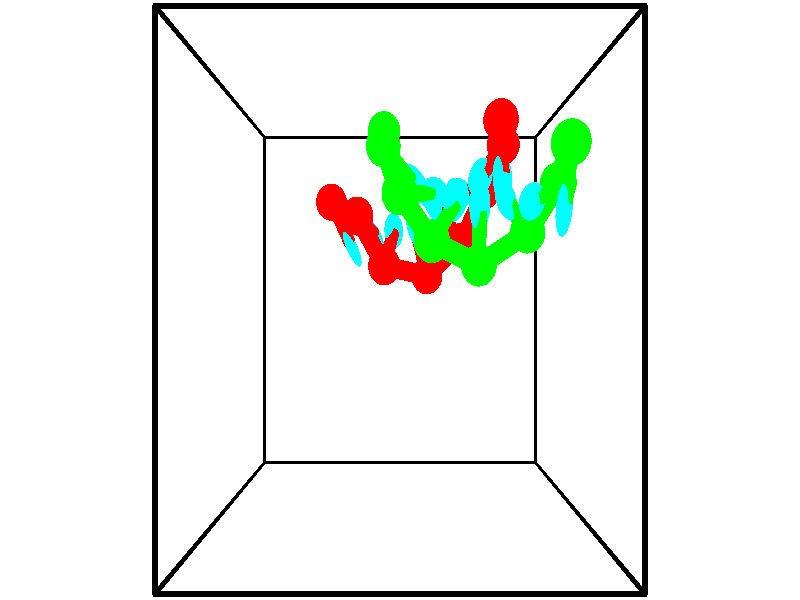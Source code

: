 // switches for output
#declare DRAW_BASES = 1; // possible values are 0, 1; only relevant for DNA ribbons
#declare DRAW_BASES_TYPE = 3; // possible values are 1, 2, 3; only relevant for DNA ribbons
#declare DRAW_FOG = 0; // set to 1 to enable fog

#include "colors.inc"

#include "transforms.inc"
background { rgb <1, 1, 1>}

#default {
   normal{
       ripples 0.25
       frequency 0.20
       turbulence 0.2
       lambda 5
   }
	finish {
		phong 0.1
		phong_size 40.
	}
}

// original window dimensions: 1024x640


// camera settings

camera {
	sky <-0, 1, 0>
	up <-0, 1, 0>
	right 1.6 * <1, 0, 0>
	location <2.5, 2.5, 11.1562>
	look_at <2.5, 2.5, 2.5>
	direction <0, 0, -8.6562>
	angle 67.0682
}


# declare cpy_camera_pos = <2.5, 2.5, 11.1562>;
# if (DRAW_FOG = 1)
fog {
	fog_type 2
	up vnormalize(cpy_camera_pos)
	color rgbt<1,1,1,0.3>
	distance 1e-5
	fog_alt 3e-3
	fog_offset 4
}
# end


// LIGHTS

# declare lum = 6;
global_settings {
	ambient_light rgb lum * <0.05, 0.05, 0.05>
	max_trace_level 15
}# declare cpy_direct_light_amount = 0.25;
light_source
{	1000 * <-1, -1, 1>,
	rgb lum * cpy_direct_light_amount
	parallel
}

light_source
{	1000 * <1, 1, -1>,
	rgb lum * cpy_direct_light_amount
	parallel
}

// strand 0

// nucleotide -1

// particle -1
sphere {
	<1.379593, 3.833138, 1.274656> 0.250000
	pigment { color rgbt <1,0,0,0> }
	no_shadow
}
cylinder {
	<1.562908, 3.489452, 1.183685>,  <1.672897, 3.283241, 1.129103>, 0.100000
	pigment { color rgbt <1,0,0,0> }
	no_shadow
}
cylinder {
	<1.562908, 3.489452, 1.183685>,  <1.379593, 3.833138, 1.274656>, 0.100000
	pigment { color rgbt <1,0,0,0> }
	no_shadow
}

// particle -1
sphere {
	<1.562908, 3.489452, 1.183685> 0.100000
	pigment { color rgbt <1,0,0,0> }
	no_shadow
}
sphere {
	0, 1
	scale<0.080000,0.200000,0.300000>
	matrix <0.887740, 0.429982, 0.164418,
		-0.043482, -0.277245, 0.959815,
		0.458287, -0.859215, -0.227426,
		1.700394, 3.231688, 1.115458>
	pigment { color rgbt <0,1,1,0> }
	no_shadow
}
cylinder {
	<1.836962, 3.583026, 1.795689>,  <1.379593, 3.833138, 1.274656>, 0.130000
	pigment { color rgbt <1,0,0,0> }
	no_shadow
}

// nucleotide -1

// particle -1
sphere {
	<1.836962, 3.583026, 1.795689> 0.250000
	pigment { color rgbt <1,0,0,0> }
	no_shadow
}
cylinder {
	<1.977905, 3.476997, 1.436672>,  <2.062471, 3.413380, 1.221262>, 0.100000
	pigment { color rgbt <1,0,0,0> }
	no_shadow
}
cylinder {
	<1.977905, 3.476997, 1.436672>,  <1.836962, 3.583026, 1.795689>, 0.100000
	pigment { color rgbt <1,0,0,0> }
	no_shadow
}

// particle -1
sphere {
	<1.977905, 3.476997, 1.436672> 0.100000
	pigment { color rgbt <1,0,0,0> }
	no_shadow
}
sphere {
	0, 1
	scale<0.080000,0.200000,0.300000>
	matrix <0.886772, 0.401107, 0.229671,
		0.299131, -0.876841, 0.376392,
		0.352358, -0.265072, -0.897542,
		2.083613, 3.397476, 1.167410>
	pigment { color rgbt <0,1,1,0> }
	no_shadow
}
cylinder {
	<2.255440, 2.938776, 1.800662>,  <1.836962, 3.583026, 1.795689>, 0.130000
	pigment { color rgbt <1,0,0,0> }
	no_shadow
}

// nucleotide -1

// particle -1
sphere {
	<2.255440, 2.938776, 1.800662> 0.250000
	pigment { color rgbt <1,0,0,0> }
	no_shadow
}
cylinder {
	<2.337841, 3.226215, 1.534977>,  <2.387282, 3.398679, 1.375566>, 0.100000
	pigment { color rgbt <1,0,0,0> }
	no_shadow
}
cylinder {
	<2.337841, 3.226215, 1.534977>,  <2.255440, 2.938776, 1.800662>, 0.100000
	pigment { color rgbt <1,0,0,0> }
	no_shadow
}

// particle -1
sphere {
	<2.337841, 3.226215, 1.534977> 0.100000
	pigment { color rgbt <1,0,0,0> }
	no_shadow
}
sphere {
	0, 1
	scale<0.080000,0.200000,0.300000>
	matrix <0.764570, 0.305436, 0.567575,
		0.610734, -0.624758, -0.486499,
		0.206003, 0.718600, -0.664212,
		2.399642, 3.441795, 1.335713>
	pigment { color rgbt <0,1,1,0> }
	no_shadow
}
cylinder {
	<2.932135, 2.826375, 1.439713>,  <2.255440, 2.938776, 1.800662>, 0.130000
	pigment { color rgbt <1,0,0,0> }
	no_shadow
}

// nucleotide -1

// particle -1
sphere {
	<2.932135, 2.826375, 1.439713> 0.250000
	pigment { color rgbt <1,0,0,0> }
	no_shadow
}
cylinder {
	<2.819939, 3.206322, 1.494961>,  <2.752621, 3.434290, 1.528109>, 0.100000
	pigment { color rgbt <1,0,0,0> }
	no_shadow
}
cylinder {
	<2.819939, 3.206322, 1.494961>,  <2.932135, 2.826375, 1.439713>, 0.100000
	pigment { color rgbt <1,0,0,0> }
	no_shadow
}

// particle -1
sphere {
	<2.819939, 3.206322, 1.494961> 0.100000
	pigment { color rgbt <1,0,0,0> }
	no_shadow
}
sphere {
	0, 1
	scale<0.080000,0.200000,0.300000>
	matrix <0.806704, 0.155305, 0.570184,
		0.520148, 0.271351, -0.809824,
		-0.280490, 0.949868, 0.138118,
		2.735792, 3.491282, 1.536396>
	pigment { color rgbt <0,1,1,0> }
	no_shadow
}
cylinder {
	<3.502060, 3.300822, 1.309538>,  <2.932135, 2.826375, 1.439713>, 0.130000
	pigment { color rgbt <1,0,0,0> }
	no_shadow
}

// nucleotide -1

// particle -1
sphere {
	<3.502060, 3.300822, 1.309538> 0.250000
	pigment { color rgbt <1,0,0,0> }
	no_shadow
}
cylinder {
	<3.251495, 3.528725, 1.522324>,  <3.101156, 3.665466, 1.649995>, 0.100000
	pigment { color rgbt <1,0,0,0> }
	no_shadow
}
cylinder {
	<3.251495, 3.528725, 1.522324>,  <3.502060, 3.300822, 1.309538>, 0.100000
	pigment { color rgbt <1,0,0,0> }
	no_shadow
}

// particle -1
sphere {
	<3.251495, 3.528725, 1.522324> 0.100000
	pigment { color rgbt <1,0,0,0> }
	no_shadow
}
sphere {
	0, 1
	scale<0.080000,0.200000,0.300000>
	matrix <0.749965, 0.254472, 0.610570,
		0.212507, 0.781423, -0.586702,
		-0.626413, 0.569757, 0.531963,
		3.063571, 3.699652, 1.681912>
	pigment { color rgbt <0,1,1,0> }
	no_shadow
}
cylinder {
	<3.887169, 3.983495, 1.414235>,  <3.502060, 3.300822, 1.309538>, 0.130000
	pigment { color rgbt <1,0,0,0> }
	no_shadow
}

// nucleotide -1

// particle -1
sphere {
	<3.887169, 3.983495, 1.414235> 0.250000
	pigment { color rgbt <1,0,0,0> }
	no_shadow
}
cylinder {
	<3.610462, 3.919113, 1.695816>,  <3.444438, 3.880484, 1.864765>, 0.100000
	pigment { color rgbt <1,0,0,0> }
	no_shadow
}
cylinder {
	<3.610462, 3.919113, 1.695816>,  <3.887169, 3.983495, 1.414235>, 0.100000
	pigment { color rgbt <1,0,0,0> }
	no_shadow
}

// particle -1
sphere {
	<3.610462, 3.919113, 1.695816> 0.100000
	pigment { color rgbt <1,0,0,0> }
	no_shadow
}
sphere {
	0, 1
	scale<0.080000,0.200000,0.300000>
	matrix <0.667067, 0.230896, 0.708314,
		-0.276547, 0.959573, -0.052358,
		-0.691768, -0.160956, 0.703953,
		3.402932, 3.870826, 1.907002>
	pigment { color rgbt <0,1,1,0> }
	no_shadow
}
cylinder {
	<4.090241, 4.489051, 1.854547>,  <3.887169, 3.983495, 1.414235>, 0.130000
	pigment { color rgbt <1,0,0,0> }
	no_shadow
}

// nucleotide -1

// particle -1
sphere {
	<4.090241, 4.489051, 1.854547> 0.250000
	pigment { color rgbt <1,0,0,0> }
	no_shadow
}
cylinder {
	<3.865097, 4.222961, 2.050777>,  <3.730011, 4.063308, 2.168516>, 0.100000
	pigment { color rgbt <1,0,0,0> }
	no_shadow
}
cylinder {
	<3.865097, 4.222961, 2.050777>,  <4.090241, 4.489051, 1.854547>, 0.100000
	pigment { color rgbt <1,0,0,0> }
	no_shadow
}

// particle -1
sphere {
	<3.865097, 4.222961, 2.050777> 0.100000
	pigment { color rgbt <1,0,0,0> }
	no_shadow
}
sphere {
	0, 1
	scale<0.080000,0.200000,0.300000>
	matrix <0.651664, 0.007953, 0.758466,
		-0.508451, 0.746601, 0.429026,
		-0.562860, -0.665224, 0.490577,
		3.696239, 4.023394, 2.197951>
	pigment { color rgbt <0,1,1,0> }
	no_shadow
}
cylinder {
	<3.939383, 4.639265, 2.552037>,  <4.090241, 4.489051, 1.854547>, 0.130000
	pigment { color rgbt <1,0,0,0> }
	no_shadow
}

// nucleotide -1

// particle -1
sphere {
	<3.939383, 4.639265, 2.552037> 0.250000
	pigment { color rgbt <1,0,0,0> }
	no_shadow
}
cylinder {
	<3.951229, 4.239552, 2.561455>,  <3.958337, 3.999723, 2.567105>, 0.100000
	pigment { color rgbt <1,0,0,0> }
	no_shadow
}
cylinder {
	<3.951229, 4.239552, 2.561455>,  <3.939383, 4.639265, 2.552037>, 0.100000
	pigment { color rgbt <1,0,0,0> }
	no_shadow
}

// particle -1
sphere {
	<3.951229, 4.239552, 2.561455> 0.100000
	pigment { color rgbt <1,0,0,0> }
	no_shadow
}
sphere {
	0, 1
	scale<0.080000,0.200000,0.300000>
	matrix <0.671133, 0.037334, 0.740396,
		-0.740745, -0.006126, 0.671758,
		0.029615, -0.999284, 0.023544,
		3.960114, 3.939766, 2.568518>
	pigment { color rgbt <0,1,1,0> }
	no_shadow
}
// strand 1

// nucleotide -1

// particle -1
sphere {
	<4.676826, 4.169566, 3.475589> 0.250000
	pigment { color rgbt <0,1,0,0> }
	no_shadow
}
cylinder {
	<4.639709, 3.773689, 3.431953>,  <4.617439, 3.536163, 3.405772>, 0.100000
	pigment { color rgbt <0,1,0,0> }
	no_shadow
}
cylinder {
	<4.639709, 3.773689, 3.431953>,  <4.676826, 4.169566, 3.475589>, 0.100000
	pigment { color rgbt <0,1,0,0> }
	no_shadow
}

// particle -1
sphere {
	<4.639709, 3.773689, 3.431953> 0.100000
	pigment { color rgbt <0,1,0,0> }
	no_shadow
}
sphere {
	0, 1
	scale<0.080000,0.200000,0.300000>
	matrix <-0.803239, 0.139149, -0.579175,
		0.588385, 0.033881, -0.807871,
		-0.092792, -0.989691, -0.109088,
		4.611872, 3.476782, 3.399227>
	pigment { color rgbt <0,1,1,0> }
	no_shadow
}
cylinder {
	<4.707517, 3.855240, 2.725730>,  <4.676826, 4.169566, 3.475589>, 0.130000
	pigment { color rgbt <0,1,0,0> }
	no_shadow
}

// nucleotide -1

// particle -1
sphere {
	<4.707517, 3.855240, 2.725730> 0.250000
	pigment { color rgbt <0,1,0,0> }
	no_shadow
}
cylinder {
	<4.445030, 3.701714, 2.985596>,  <4.287538, 3.609598, 3.141515>, 0.100000
	pigment { color rgbt <0,1,0,0> }
	no_shadow
}
cylinder {
	<4.445030, 3.701714, 2.985596>,  <4.707517, 3.855240, 2.725730>, 0.100000
	pigment { color rgbt <0,1,0,0> }
	no_shadow
}

// particle -1
sphere {
	<4.445030, 3.701714, 2.985596> 0.100000
	pigment { color rgbt <0,1,0,0> }
	no_shadow
}
sphere {
	0, 1
	scale<0.080000,0.200000,0.300000>
	matrix <-0.704056, 0.001715, -0.710143,
		0.271450, -0.923408, -0.271353,
		-0.656217, -0.383816, 0.649665,
		4.248165, 3.586569, 3.180495>
	pigment { color rgbt <0,1,1,0> }
	no_shadow
}
cylinder {
	<4.341756, 3.309848, 2.440126>,  <4.707517, 3.855240, 2.725730>, 0.130000
	pigment { color rgbt <0,1,0,0> }
	no_shadow
}

// nucleotide -1

// particle -1
sphere {
	<4.341756, 3.309848, 2.440126> 0.250000
	pigment { color rgbt <0,1,0,0> }
	no_shadow
}
cylinder {
	<4.118021, 3.501060, 2.711014>,  <3.983780, 3.615788, 2.873547>, 0.100000
	pigment { color rgbt <0,1,0,0> }
	no_shadow
}
cylinder {
	<4.118021, 3.501060, 2.711014>,  <4.341756, 3.309848, 2.440126>, 0.100000
	pigment { color rgbt <0,1,0,0> }
	no_shadow
}

// particle -1
sphere {
	<4.118021, 3.501060, 2.711014> 0.100000
	pigment { color rgbt <0,1,0,0> }
	no_shadow
}
sphere {
	0, 1
	scale<0.080000,0.200000,0.300000>
	matrix <-0.775084, -0.011929, -0.631746,
		-0.293917, -0.878261, 0.377188,
		-0.559337, 0.478032, 0.677220,
		3.950220, 3.644470, 2.914180>
	pigment { color rgbt <0,1,1,0> }
	no_shadow
}
cylinder {
	<3.614855, 2.908078, 2.623302>,  <4.341756, 3.309848, 2.440126>, 0.130000
	pigment { color rgbt <0,1,0,0> }
	no_shadow
}

// nucleotide -1

// particle -1
sphere {
	<3.614855, 2.908078, 2.623302> 0.250000
	pigment { color rgbt <0,1,0,0> }
	no_shadow
}
cylinder {
	<3.614164, 3.302521, 2.689743>,  <3.613750, 3.539186, 2.729608>, 0.100000
	pigment { color rgbt <0,1,0,0> }
	no_shadow
}
cylinder {
	<3.614164, 3.302521, 2.689743>,  <3.614855, 2.908078, 2.623302>, 0.100000
	pigment { color rgbt <0,1,0,0> }
	no_shadow
}

// particle -1
sphere {
	<3.614164, 3.302521, 2.689743> 0.100000
	pigment { color rgbt <0,1,0,0> }
	no_shadow
}
sphere {
	0, 1
	scale<0.080000,0.200000,0.300000>
	matrix <-0.660085, 0.123651, -0.740944,
		-0.751189, -0.110921, 0.650701,
		-0.001727, 0.986107, 0.166103,
		3.613646, 3.598353, 2.739574>
	pigment { color rgbt <0,1,1,0> }
	no_shadow
}
cylinder {
	<2.937134, 3.172107, 2.865254>,  <3.614855, 2.908078, 2.623302>, 0.130000
	pigment { color rgbt <0,1,0,0> }
	no_shadow
}

// nucleotide -1

// particle -1
sphere {
	<2.937134, 3.172107, 2.865254> 0.250000
	pigment { color rgbt <0,1,0,0> }
	no_shadow
}
cylinder {
	<3.148188, 3.457428, 2.680733>,  <3.274820, 3.628621, 2.570020>, 0.100000
	pigment { color rgbt <0,1,0,0> }
	no_shadow
}
cylinder {
	<3.148188, 3.457428, 2.680733>,  <2.937134, 3.172107, 2.865254>, 0.100000
	pigment { color rgbt <0,1,0,0> }
	no_shadow
}

// particle -1
sphere {
	<3.148188, 3.457428, 2.680733> 0.100000
	pigment { color rgbt <0,1,0,0> }
	no_shadow
}
sphere {
	0, 1
	scale<0.080000,0.200000,0.300000>
	matrix <-0.733363, 0.108443, -0.671132,
		-0.428695, 0.692416, 0.580328,
		0.527635, 0.713302, -0.461303,
		3.306478, 3.671419, 2.542342>
	pigment { color rgbt <0,1,1,0> }
	no_shadow
}
cylinder {
	<2.494026, 3.728636, 2.800572>,  <2.937134, 3.172107, 2.865254>, 0.130000
	pigment { color rgbt <0,1,0,0> }
	no_shadow
}

// nucleotide -1

// particle -1
sphere {
	<2.494026, 3.728636, 2.800572> 0.250000
	pigment { color rgbt <0,1,0,0> }
	no_shadow
}
cylinder {
	<2.777576, 3.769615, 2.521431>,  <2.947707, 3.794203, 2.353946>, 0.100000
	pigment { color rgbt <0,1,0,0> }
	no_shadow
}
cylinder {
	<2.777576, 3.769615, 2.521431>,  <2.494026, 3.728636, 2.800572>, 0.100000
	pigment { color rgbt <0,1,0,0> }
	no_shadow
}

// particle -1
sphere {
	<2.777576, 3.769615, 2.521431> 0.100000
	pigment { color rgbt <0,1,0,0> }
	no_shadow
}
sphere {
	0, 1
	scale<0.080000,0.200000,0.300000>
	matrix <-0.704568, 0.148914, -0.693836,
		0.032837, 0.983529, 0.177744,
		0.708877, 0.102449, -0.697853,
		2.990239, 3.800350, 2.312075>
	pigment { color rgbt <0,1,1,0> }
	no_shadow
}
cylinder {
	<2.258399, 4.353712, 2.425052>,  <2.494026, 3.728636, 2.800572>, 0.130000
	pigment { color rgbt <0,1,0,0> }
	no_shadow
}

// nucleotide -1

// particle -1
sphere {
	<2.258399, 4.353712, 2.425052> 0.250000
	pigment { color rgbt <0,1,0,0> }
	no_shadow
}
cylinder {
	<2.515179, 4.128807, 2.216530>,  <2.669247, 3.993864, 2.091416>, 0.100000
	pigment { color rgbt <0,1,0,0> }
	no_shadow
}
cylinder {
	<2.515179, 4.128807, 2.216530>,  <2.258399, 4.353712, 2.425052>, 0.100000
	pigment { color rgbt <0,1,0,0> }
	no_shadow
}

// particle -1
sphere {
	<2.515179, 4.128807, 2.216530> 0.100000
	pigment { color rgbt <0,1,0,0> }
	no_shadow
}
sphere {
	0, 1
	scale<0.080000,0.200000,0.300000>
	matrix <-0.616019, 0.026610, -0.787282,
		0.456531, 0.826530, -0.329282,
		0.641950, -0.562263, -0.521306,
		2.707764, 3.960128, 2.060138>
	pigment { color rgbt <0,1,1,0> }
	no_shadow
}
cylinder {
	<2.252730, 4.681520, 1.796598>,  <2.258399, 4.353712, 2.425052>, 0.130000
	pigment { color rgbt <0,1,0,0> }
	no_shadow
}

// nucleotide -1

// particle -1
sphere {
	<2.252730, 4.681520, 1.796598> 0.250000
	pigment { color rgbt <0,1,0,0> }
	no_shadow
}
cylinder {
	<2.369781, 4.304764, 1.730614>,  <2.440012, 4.078710, 1.691023>, 0.100000
	pigment { color rgbt <0,1,0,0> }
	no_shadow
}
cylinder {
	<2.369781, 4.304764, 1.730614>,  <2.252730, 4.681520, 1.796598>, 0.100000
	pigment { color rgbt <0,1,0,0> }
	no_shadow
}

// particle -1
sphere {
	<2.369781, 4.304764, 1.730614> 0.100000
	pigment { color rgbt <0,1,0,0> }
	no_shadow
}
sphere {
	0, 1
	scale<0.080000,0.200000,0.300000>
	matrix <-0.470675, 0.008288, -0.882267,
		0.832366, 0.335818, -0.440899,
		0.292627, -0.941890, -0.164960,
		2.457570, 4.022197, 1.681126>
	pigment { color rgbt <0,1,1,0> }
	no_shadow
}
// box output
cylinder {
	<0.000000, 0.000000, 0.000000>,  <5.000000, 0.000000, 0.000000>, 0.025000
	pigment { color rgbt <0,0,0,0> }
	no_shadow
}
cylinder {
	<0.000000, 0.000000, 0.000000>,  <0.000000, 5.000000, 0.000000>, 0.025000
	pigment { color rgbt <0,0,0,0> }
	no_shadow
}
cylinder {
	<0.000000, 0.000000, 0.000000>,  <0.000000, 0.000000, 5.000000>, 0.025000
	pigment { color rgbt <0,0,0,0> }
	no_shadow
}
cylinder {
	<5.000000, 5.000000, 5.000000>,  <0.000000, 5.000000, 5.000000>, 0.025000
	pigment { color rgbt <0,0,0,0> }
	no_shadow
}
cylinder {
	<5.000000, 5.000000, 5.000000>,  <5.000000, 0.000000, 5.000000>, 0.025000
	pigment { color rgbt <0,0,0,0> }
	no_shadow
}
cylinder {
	<5.000000, 5.000000, 5.000000>,  <5.000000, 5.000000, 0.000000>, 0.025000
	pigment { color rgbt <0,0,0,0> }
	no_shadow
}
cylinder {
	<0.000000, 0.000000, 5.000000>,  <0.000000, 5.000000, 5.000000>, 0.025000
	pigment { color rgbt <0,0,0,0> }
	no_shadow
}
cylinder {
	<0.000000, 0.000000, 5.000000>,  <5.000000, 0.000000, 5.000000>, 0.025000
	pigment { color rgbt <0,0,0,0> }
	no_shadow
}
cylinder {
	<5.000000, 5.000000, 0.000000>,  <0.000000, 5.000000, 0.000000>, 0.025000
	pigment { color rgbt <0,0,0,0> }
	no_shadow
}
cylinder {
	<5.000000, 5.000000, 0.000000>,  <5.000000, 0.000000, 0.000000>, 0.025000
	pigment { color rgbt <0,0,0,0> }
	no_shadow
}
cylinder {
	<5.000000, 0.000000, 5.000000>,  <5.000000, 0.000000, 0.000000>, 0.025000
	pigment { color rgbt <0,0,0,0> }
	no_shadow
}
cylinder {
	<0.000000, 5.000000, 0.000000>,  <0.000000, 5.000000, 5.000000>, 0.025000
	pigment { color rgbt <0,0,0,0> }
	no_shadow
}
// end of box output
